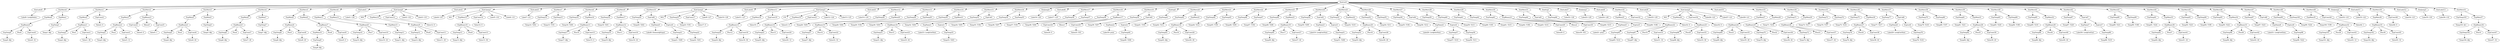 digraph {
	ordering = out;
	ExpConst47 -> "Value47: 32";
	ExpBinary34 -> ExpTemp104;
	ExpBinary34 -> Plus31;
	ExpBinary34 -> ExpConst47;
	StatLabel13 -> "Label36: L32";
	StatJump3 -> "Label35: L30";
	ExpConst46 -> "Value46: 0";
	ExpMem36 -> ExpBinary33;
	ExpTemp102 -> "Temp102: $fp";
	StatLabel11 -> "Label33: L22";
	ExpConst44 -> "Value44: 1";
	StatMove49 -> ExpMem35;
	StatMove49 -> ExpConst44;
	ExpMem35 -> ExpBinary32;
	ExpConst43 -> "Value43: 12";
	ExpTemp98 -> "Temp98: T222";
	ExpCall8 -> ExpName8;
	ExpCall8 -> ExpList8;
	StatMove47 -> ExpTemp97;
	StatMove47 -> ExpCall8;
	ExpMem34 -> ExpBinary31;
	ExpMem37 -> ExpBinary34;
	ExpTemp96 -> "Temp96: $fp";
	StatMove46 -> ExpTemp95;
	StatMove46 -> ExpMem34;
	ExpMem33 -> ExpBinary30;
	ExpBinary30 -> ExpTemp92;
	ExpBinary30 -> Plus27;
	ExpBinary30 -> ExpConst41;
	ExpTemp92 -> "Temp92: $fp";
	StatMove44 -> ExpTemp91;
	StatMove44 -> ExpMem33;
	ExpTemp104 -> "Temp104: $fp";
	ExpTemp91 -> "Temp91: T224";
	ExpTemp90 -> "Temp90: T198";
	StatMove43 -> ExpTemp89;
	StatMove43 -> ExpTemp90;
	ExpTemp88 -> "Temp88: T219";
	ExpCall7 -> ExpName7;
	ExpCall7 -> ExpList7;
	ExpName7 -> "Label30: List@GetEnd";
	StatMove42 -> ExpTemp87;
	StatMove42 -> ExpCall7;
	ExpConst40 -> "Value40: 44";
	StatMove41 -> ExpTemp85;
	StatMove41 -> ExpMem32;
	ExpTemp84 -> "Temp84: T198";
	ExpTemp83 -> "Temp83: T220";
	ExpMem31 -> ExpBinary28;
	ExpConst39 -> "Value39: 20";
	ExpBinary28 -> ExpTemp82;
	ExpBinary28 -> Plus25;
	ExpBinary28 -> ExpConst39;
	ExpTemp82 -> "Temp82: $fp";
	ExpTemp81 -> "Temp81: T221";
	ExpTemp86 -> "Temp86: $fp";
	ExpTemp79 -> "Temp79: T218";
	ExpCall6 -> ExpName6;
	ExpCall6 -> ExpList6;
	StatMove37 -> ExpTemp77;
	StatMove37 -> ExpCall6;
	ExpMem30 -> ExpBinary27;
	ExpConst38 -> "Value38: 44";
	StatMove36 -> ExpTemp75;
	StatMove36 -> ExpMem30;
	ExpList8 -> ExpTemp98;
	ExpTemp75 -> "Temp75: T216";
	ExpTemp94 -> "Temp94: T199";
	ExpTemp73 -> "Temp73: T217";
	ExpMem29 -> ExpBinary26;
	ExpConst37 -> "Value37: 44";
	StatMove35 -> ExpTemp73;
	StatMove35 -> ExpTemp74;
	ExpBinary26 -> ExpTemp72;
	ExpBinary26 -> Plus23;
	ExpBinary26 -> ExpConst37;
	ExpTemp71 -> "Temp71: T218";
	ExpConst36 -> "Value36: 44";
	ExpTemp70 -> "Temp70: $fp";
	StatMove33 -> ExpMem27;
	StatMove33 -> ExpMem28;
	ExpConst35 -> "Value35: 28";
	StatLabel10 -> "Label28: L21";
	ExpMem26 -> ExpBinary23;
	ExpTemp68 -> "Temp68: $fp";
	ExpBinary29 -> ExpTemp86;
	ExpBinary29 -> Plus26;
	ExpBinary29 -> ExpConst40;
	StatLabel9 -> "Label25: L29";
	ExpConst32 -> "Value32: 0";
	ExpTemp95 -> "Temp95: T222";
	ExpMem25 -> ExpBinary22;
	ExpConst31 -> "Value31: 16";
	StatJump1 -> "Label23: L29";
	ExpTemp85 -> "Temp85: T219";
	StatExp1 -> ExpTemp66;
	ExpTemp66 -> "Temp66: T196";
	ExpTemp65 -> "Temp65: T214";
	ExpCall5 -> ExpName5;
	ExpCall5 -> ExpList5;
	ExpBinary33 -> ExpTemp102;
	ExpBinary33 -> Plus30;
	ExpBinary33 -> ExpConst45;
	ExpName5 -> "Label21: print";
	StatMove31 -> ExpTemp64;
	StatMove31 -> ExpCall5;
	ExpConst30 -> "Value30: 555";
	ExpConst29 -> "Value29: 0";
	StatMove30 -> ExpTemp63;
	StatMove30 -> ExpBinary21;
	StatLabel4 -> "Label11: L27";
	ExpCall0 -> ExpName0;
	ExpCall0 -> ExpList0;
	ExpTemp20 -> "Temp20: T202";
	ExpTemp77 -> "Temp77: T217";
	ExpName0 -> "Label8: Element@Equal";
	ExpConst8 -> "Value8: 20";
	ExpTemp23 -> "Temp23: T191";
	ExpTemp15 -> "Temp15: T191";
	ExpConst19 -> "Value19: 1";
	StatMove12 -> ExpTemp26;
	StatMove12 -> ExpMem20;
	ExpMem17 -> ExpBinary12;
	ExpBinary10 -> ExpTemp13;
	ExpBinary10 -> Plus9;
	ExpBinary10 -> ExpConst13;
	ExpTemp13 -> "Temp13: $fp";
	ExpConst34 -> "Value34: 0";
	StatCJump1 -> NE1;
	StatCJump1 -> ExpMem15;
	StatCJump1 -> ExpConst14;
	StatCJump1 -> "Label5: L32";
	StatCJump1 -> "Label6: L31";
	ExpTemp101 -> "Temp101: $fp";
	ExpConst25 -> "Value25: 555";
	ExpCall3 -> ExpName3;
	ExpCall3 -> ExpList3;
	StatLabel2 -> "Label4: L33";
	StatMove5 -> ExpMem8;
	StatMove5 -> ExpMem9;
	ExpConst14 -> "Value14: 0";
	ExpConst9 -> "Value9: 4";
	ExpBinary32 -> ExpTemp101;
	ExpBinary32 -> Plus29;
	ExpBinary32 -> ExpConst43;
	ExpMem14 -> ExpBinary9;
	ExpTemp52 -> "Temp52: T210";
	StatCJump0 -> NE0;
	StatCJump0 -> ExpMem14;
	StatCJump0 -> ExpConst12;
	StatCJump0 -> "Label2: L32";
	StatCJump0 -> "Label3: L33";
	StatLabel1 -> "Label1: L30";
	ExpMem12 -> ExpMem13;
	ExpBinary23 -> ExpTemp68;
	ExpBinary23 -> Plus20;
	ExpBinary23 -> ExpConst33;
	StatList0 -> StatLabel0;
	StatList0 -> StatMove0;
	StatList0 -> StatMove1;
	StatList0 -> StatMove2;
	StatList0 -> StatMove3;
	StatList0 -> StatMove4;
	StatList0 -> StatMove5;
	StatList0 -> StatMove6;
	StatList0 -> StatLabel1;
	StatList0 -> StatCJump0;
	StatList0 -> StatLabel2;
	StatList0 -> StatCJump1;
	StatList0 -> StatLabel3;
	StatList0 -> StatMove7;
	StatList0 -> StatMove8;
	StatList0 -> StatMove9;
	StatList0 -> StatMove10;
	StatList0 -> StatCJump2;
	StatList0 -> StatLabel4;
	StatList0 -> StatMove11;
	StatList0 -> StatCJump3;
	StatList0 -> StatLabel5;
	StatList0 -> StatMove12;
	StatList0 -> StatMove13;
	StatList0 -> StatMove14;
	StatList0 -> StatMove15;
	StatList0 -> StatMove16;
	StatList0 -> StatJump0;
	StatList0 -> StatLabel6;
	StatList0 -> StatMove17;
	StatList0 -> StatMove18;
	StatList0 -> StatMove19;
	StatList0 -> StatExp0;
	StatList0 -> StatMove20;
	StatList0 -> StatMove21;
	StatList0 -> StatMove22;
	StatList0 -> StatMove23;
	StatList0 -> StatMove24;
	StatList0 -> StatMove25;
	StatList0 -> StatMove26;
	StatList0 -> StatMove27;
	StatList0 -> StatMove28;
	StatList0 -> StatMove29;
	StatList0 -> StatMove30;
	StatList0 -> StatMove31;
	StatList0 -> StatExp1;
	StatList0 -> StatLabel7;
	StatList0 -> StatJump1;
	StatList0 -> StatLabel8;
	StatList0 -> StatMove32;
	StatList0 -> StatLabel9;
	StatList0 -> StatCJump4;
	StatList0 -> StatLabel10;
	StatList0 -> StatMove33;
	StatList0 -> StatMove34;
	StatList0 -> StatMove35;
	StatList0 -> StatMove36;
	StatList0 -> StatMove37;
	StatList0 -> StatMove38;
	StatList0 -> StatMove39;
	StatList0 -> StatMove40;
	StatList0 -> StatMove41;
	StatList0 -> StatMove42;
	StatList0 -> StatMove43;
	StatList0 -> StatMove44;
	StatList0 -> StatMove45;
	StatList0 -> StatMove46;
	StatList0 -> StatMove47;
	StatList0 -> StatMove48;
	StatList0 -> StatMove49;
	StatList0 -> StatJump2;
	StatList0 -> StatLabel11;
	StatList0 -> StatMove50;
	StatList0 -> StatLabel12;
	StatList0 -> StatJump3;
	StatList0 -> StatLabel13;
	StatList0 -> StatMove51;
	StatMove16 -> ExpTemp34;
	StatMove16 -> ExpTemp35;
	ExpTemp11 -> "Temp11: $fp";
	StatMove4 -> ExpMem6;
	StatMove4 -> ExpMem7;
	StatMove9 -> ExpTemp18;
	StatMove9 -> ExpMem17;
	ExpTemp48 -> "Temp48: T208";
	StatMove26 -> ExpTemp54;
	StatMove26 -> ExpTemp55;
	ExpMem11 -> ExpBinary8;
	ExpTemp10 -> "Temp10: $fp";
	ExpMem10 -> ExpTemp9;
	ExpMem8 -> ExpBinary6;
	ExpTemp17 -> "Temp17: $fp";
	ExpConst3 -> "Value3: 12";
	ExpBinary6 -> ExpTemp8;
	ExpBinary6 -> Plus5;
	ExpBinary6 -> ExpConst8;
	StatMove48 -> ExpTemp99;
	StatMove48 -> ExpTemp100;
	StatMove24 -> ExpTemp50;
	StatMove24 -> ExpCall3;
	ExpTemp21 -> "Temp21: T200";
	ExpConst7 -> "Value7: 28";
	StatCJump4 -> NE3;
	StatCJump4 -> ExpMem26;
	StatCJump4 -> ExpConst34;
	StatCJump4 -> "Label26: L22";
	StatCJump4 -> "Label27: L21";
	ExpMem13 -> ExpTemp11;
	ExpTemp62 -> "Temp62: T196";
	ExpBinary27 -> ExpTemp76;
	ExpBinary27 -> Plus24;
	ExpBinary27 -> ExpConst38;
	StatMove1 -> ExpMem2;
	StatMove1 -> ExpConst2;
	ExpConst41 -> "Value41: 24";
	ExpConst1 -> "Value1: 36";
	ExpTemp45 -> "Temp45: T195";
	StatLabel12 -> "Label34: L23";
	StatMove38 -> ExpTemp79;
	StatMove38 -> ExpTemp80;
	ExpBinary0 -> ExpTemp0;
	ExpBinary0 -> Plus0;
	ExpBinary0 -> ExpConst0;
	StatMove10 -> ExpTemp20;
	StatMove10 -> ExpCall0;
	ExpMem4 -> ExpBinary4;
	ExpBinary11 -> ExpTemp17;
	ExpBinary11 -> Plus10;
	ExpBinary11 -> ExpConst15;
	StatMove34 -> ExpTemp71;
	StatMove34 -> ExpMem29;
	ExpTemp59 -> "Temp59: T213";
	ExpConst18 -> "Value18: 36";
	ExpConst26 -> "Value26: 40";
	StatLabel3 -> "Label7: L31";
	ExpTemp72 -> "Temp72: $fp";
	StatMove15 -> ExpTemp32;
	StatMove15 -> ExpCall1;
	ExpBinary8 -> ExpTemp10;
	ExpBinary8 -> Plus7;
	ExpBinary8 -> ExpConst10;
	ExpConst5 -> "Value5: 1";
	ExpTemp39 -> "Temp39: T207";
	ExpTemp12 -> "Temp12: $fp";
	ExpMem21 -> ExpBinary16;
	ExpConst23 -> "Value23: 44";
	ExpTemp76 -> "Temp76: $fp";
	ExpTemp14 -> "Temp14: T202";
	StatLabel6 -> "Label17: L25";
	ExpMem2 -> ExpBinary1;
	ExpTemp100 -> "Temp100: T199";
	ExpBinary22 -> ExpTemp67;
	ExpBinary22 -> Plus19;
	ExpBinary22 -> ExpConst31;
	ExpTemp33 -> "Temp33: T203";
	ExpConst15 -> "Value15: 4";
	ExpMem16 -> ExpBinary11;
	ExpBinary2 -> ExpTemp3;
	ExpBinary2 -> Plus2;
	ExpBinary2 -> ExpConst3;
	ExpTemp53 -> "Temp53: $fp";
	ExpTemp19 -> "Temp19: $fp";
	ExpName8 -> "Label31: List@GetElem";
	ExpMem28 -> ExpBinary25;
	StatMove2 -> ExpMem3;
	StatMove2 -> ExpBinary3;
	ExpBinary13 -> ExpTemp24;
	ExpBinary13 -> Plus12;
	ExpBinary13 -> ExpConst18;
	ExpTemp54 -> "Temp54: T211";
	StatMove50 -> ExpMem36;
	StatMove50 -> ExpConst46;
	StatExp0 -> ExpTemp41;
	ExpTemp2 -> "Temp2: $fp";
	StatJump2 -> "Label32: L23";
	ExpTemp51 -> "Temp51: T208";
	ExpMem3 -> ExpBinary2;
	StatMove51 -> ExpTemp103;
	StatMove51 -> ExpMem37;
	ExpConst17 -> "Value17: 0";
	ExpBinary1 -> ExpTemp2;
	ExpBinary1 -> Plus1;
	ExpBinary1 -> ExpConst1;
	ExpConst10 -> "Value10: 24";
	ExpTemp16 -> "Temp16: T200";
	StatCJump2 -> NE2;
	StatCJump2 -> ExpTemp23;
	StatCJump2 -> ExpConst17;
	StatCJump2 -> "Label9: L27";
	StatCJump2 -> "Label10: L28";
	ExpTemp1 -> "Temp1: $fp";
	ExpBinary4 -> ExpTemp4;
	ExpBinary4 -> Plus3;
	ExpBinary4 -> ExpConst6;
	ExpList1 -> ExpTemp33;
	StatMove23 -> ExpTemp48;
	StatMove23 -> ExpMem23;
	ExpTemp35 -> "Temp35: T192";
	StatMove29 -> ExpTemp61;
	StatMove29 -> ExpTemp62;
	ExpBinary17 -> ExpConst24;
	ExpBinary17 -> Minus1;
	ExpBinary17 -> ExpConst25;
	ExpConst12 -> "Value12: 0";
	ExpTemp8 -> "Temp8: $fp";
	ExpMem15 -> ExpBinary10;
	ExpBinary24 -> ExpTemp69;
	ExpBinary24 -> Plus21;
	ExpBinary24 -> ExpConst35;
	ExpBinary9 -> ExpTemp12;
	ExpBinary9 -> Plus8;
	ExpBinary9 -> ExpConst11;
	ExpTemp4 -> "Temp4: $fp";
	StatLabel5 -> "Label14: L24";
	StatMove7 -> ExpTemp14;
	StatMove7 -> ExpTemp15;
	ExpTemp7 -> "Temp7: $fp";
	ExpConst0 -> "Value0: 32";
	ExpMem9 -> ExpBinary7;
	ExpConst6 -> "Value6: 44";
	StatMove27 -> ExpTemp56;
	StatMove27 -> ExpCall4;
	ExpTemp22 -> "Temp22: T201";
	ExpList2 -> ExpTemp40;
	StatMove3 -> ExpMem4;
	StatMove3 -> ExpMem5;
	StatMove45 -> ExpTemp93;
	StatMove45 -> ExpTemp94;
	ExpTemp74 -> "Temp74: T197";
	StatLabel0 -> "Label0: List@Delete";
	ExpConst24 -> "Value24: 0";
	ExpBinary12 -> ExpTemp19;
	ExpBinary12 -> Plus11;
	ExpBinary12 -> ExpConst16;
	StatMove6 -> ExpMem11;
	StatMove6 -> ExpMem12;
	ExpTemp80 -> "Temp80: T197";
	StatMove32 -> ExpMem25;
	StatMove32 -> ExpConst32;
	StatMove22 -> ExpTemp46;
	StatMove22 -> ExpTemp47;
	ExpConst16 -> "Value16: 24";
	ExpMem6 -> ExpBinary5;
	ExpConst4 -> "Value4: 0";
	ExpTemp9 -> "Temp9: $fp";
	StatMove40 -> ExpTemp83;
	StatMove40 -> ExpTemp84;
	ExpCall4 -> ExpName4;
	ExpCall4 -> ExpList4;
	ExpBinary7 -> ExpMem10;
	ExpBinary7 -> Plus6;
	ExpBinary7 -> ExpConst9;
	ExpBinary5 -> ExpTemp6;
	ExpBinary5 -> Plus4;
	ExpBinary5 -> ExpConst7;
	ExpTemp78 -> "Temp78: T216";
	ExpTemp43 -> "Temp43: $fp";
	ExpTemp103 -> "Temp103: $rv";
	ExpList5 -> ExpTemp65;
	ExpTemp31 -> "Temp31: $fp";
	ExpTemp24 -> "Temp24: $fp";
	ExpMem18 -> ExpBinary13;
	ExpConst13 -> "Value13: 36";
	ExpMem7 -> ExpTemp7;
	ExpTemp46 -> "Temp46: T209";
	ExpMem32 -> ExpBinary29;
	ExpTemp60 -> "Temp60: T195";
	ExpTemp25 -> "Temp25: $fp";
	StatMove0 -> ExpMem0;
	StatMove0 -> ExpMem1;
	ExpBinary14 -> ExpTemp25;
	ExpBinary14 -> Plus13;
	ExpBinary14 -> ExpConst20;
	ExpConst20 -> "Value20: 12";
	ExpConst33 -> "Value33: 36";
	ExpTemp49 -> "Temp49: $fp";
	ExpConst21 -> "Value21: 0";
	ExpTemp5 -> "Temp5: $fp";
	ExpTemp57 -> "Temp57: T210";
	ExpTemp26 -> "Temp26: T205";
	ExpTemp93 -> "Temp93: T223";
	StatMove39 -> ExpTemp81;
	StatMove39 -> ExpMem31;
	ExpTemp41 -> "Temp41: T193";
	ExpTemp89 -> "Temp89: T221";
	ExpTemp27 -> "Temp27: $fp";
	ExpList4 -> ExpTemp57;
	ExpList4 -> ExpTemp58;
	ExpBinary15 -> ExpTemp27;
	ExpBinary15 -> Plus14;
	ExpBinary15 -> ExpConst22;
	ExpConst2 -> "Value2: 0";
	ExpCall2 -> ExpName2;
	ExpCall2 -> ExpList2;
	ExpConst11 -> "Value11: 20";
	ExpTemp47 -> "Temp47: T194";
	ExpList0 -> ExpTemp21;
	ExpList0 -> ExpTemp22;
	ExpConst22 -> "Value22: 32";
	ExpConst45 -> "Value45: 16";
	ExpTemp67 -> "Temp67: $fp";
	ExpBinary3 -> ExpConst4;
	ExpBinary3 -> Minus0;
	ExpBinary3 -> ExpConst5;
	ExpTemp40 -> "Temp40: T206";
	ExpMem20 -> ExpBinary15;
	StatMove13 -> ExpTemp28;
	StatMove13 -> ExpTemp29;
	ExpTemp29 -> "Temp29: T192";
	ExpTemp30 -> "Temp30: T203";
	StatMove14 -> ExpTemp30;
	StatMove14 -> ExpMem21;
	ExpBinary16 -> ExpTemp31;
	ExpBinary16 -> Plus15;
	ExpBinary16 -> ExpConst23;
	ExpTemp18 -> "Temp18: T201";
	ExpConst28 -> "Value28: 28";
	ExpTemp87 -> "Temp87: T220";
	ExpTemp32 -> "Temp32: T204";
	ExpName1 -> "Label15: List@GetNext";
	ExpTemp64 -> "Temp64: T215";
	ExpMem24 -> ExpBinary20;
	ExpMem19 -> ExpBinary14;
	ExpCall1 -> ExpName1;
	ExpCall1 -> ExpList1;
	StatLabel7 -> "Label22: L26";
	ExpTemp34 -> "Temp34: T205";
	StatJump0 -> "Label16: L26";
	StatMove11 -> ExpMem18;
	StatMove11 -> ExpConst19;
	ExpTemp44 -> "Temp44: T212";
	ExpMem0 -> ExpBinary0;
	ExpTemp36 -> "Temp36: T207";
	ExpConst42 -> "Value42: 44";
	StatMove17 -> ExpTemp36;
	StatMove17 -> ExpTemp37;
	ExpTemp69 -> "Temp69: $fp";
	ExpTemp37 -> "Temp37: T193";
	ExpBinary31 -> ExpTemp96;
	ExpBinary31 -> Plus28;
	ExpBinary31 -> ExpConst42;
	ExpName6 -> "Label29: List@GetNext";
	ExpTemp38 -> "Temp38: T206";
	StatMove18 -> ExpTemp38;
	StatMove18 -> ExpBinary17;
	ExpName2 -> "Label18: print";
	ExpMem1 -> ExpTemp1;
	ExpTemp58 -> "Temp58: T211";
	ExpTemp42 -> "Temp42: T213";
	StatMove25 -> ExpTemp52;
	StatMove25 -> ExpMem24;
	StatMove20 -> ExpTemp42;
	StatMove20 -> ExpMem22;
	StatLabel8 -> "Label24: L28";
	ExpTemp3 -> "Temp3: $fp";
	ExpTemp6 -> "Temp6: $fp";
	ExpBinary18 -> ExpTemp43;
	ExpBinary18 -> Plus16;
	ExpBinary18 -> ExpConst26;
	ExpMem5 -> ExpTemp5;
	ExpMem22 -> ExpBinary18;
	ExpMem27 -> ExpBinary24;
	StatMove21 -> ExpTemp44;
	StatMove21 -> ExpTemp45;
	ExpBinary19 -> ExpTemp49;
	ExpBinary19 -> Plus17;
	ExpBinary19 -> ExpConst27;
	ExpConst27 -> "Value27: 44";
	ExpBinary25 -> ExpTemp70;
	ExpBinary25 -> Plus22;
	ExpBinary25 -> ExpConst36;
	ExpMem23 -> ExpBinary19;
	ExpTemp50 -> "Temp50: T209";
	ExpList6 -> ExpTemp78;
	ExpName3 -> "Label19: List@GetNext";
	StatMove28 -> ExpTemp59;
	StatMove28 -> ExpTemp60;
	ExpList3 -> ExpTemp51;
	ExpTemp97 -> "Temp97: T223";
	ExpTemp28 -> "Temp28: T204";
	StatMove8 -> ExpTemp16;
	StatMove8 -> ExpMem16;
	ExpBinary20 -> ExpTemp53;
	ExpBinary20 -> Plus18;
	ExpBinary20 -> ExpConst28;
	ExpTemp99 -> "Temp99: T224";
	ExpBinary21 -> ExpConst29;
	ExpBinary21 -> Minus2;
	ExpBinary21 -> ExpConst30;
	StatCJump3 -> LT0;
	StatCJump3 -> ExpMem19;
	StatCJump3 -> ExpConst21;
	StatCJump3 -> "Label12: L24";
	StatCJump3 -> "Label13: L25";
	ExpTemp55 -> "Temp55: T194";
	ExpTemp56 -> "Temp56: T212";
	ExpName4 -> "Label20: List@SetNext";
	StatMove19 -> ExpTemp39;
	StatMove19 -> ExpCall2;
	ExpTemp0 -> "Temp0: $fp";
	ExpTemp61 -> "Temp61: T215";
	ExpList7 -> ExpTemp88;
	ExpTemp63 -> "Temp63: T214";
}

